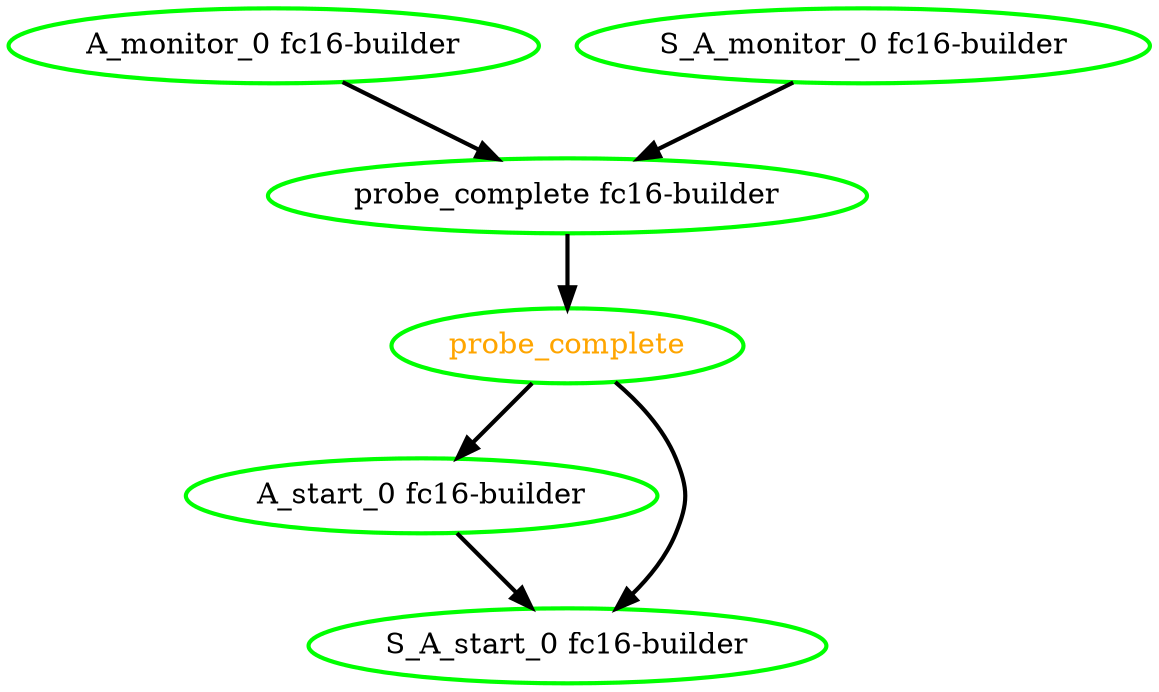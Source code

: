  digraph "g" {
"A_monitor_0 fc16-builder" -> "probe_complete fc16-builder" [ style = bold]
"A_monitor_0 fc16-builder" [ style=bold color="green" fontcolor="black"]
"A_start_0 fc16-builder" -> "S_A_start_0 fc16-builder" [ style = bold]
"A_start_0 fc16-builder" [ style=bold color="green" fontcolor="black"]
"S_A_monitor_0 fc16-builder" -> "probe_complete fc16-builder" [ style = bold]
"S_A_monitor_0 fc16-builder" [ style=bold color="green" fontcolor="black"]
"S_A_start_0 fc16-builder" [ style=bold color="green" fontcolor="black"]
"probe_complete fc16-builder" -> "probe_complete" [ style = bold]
"probe_complete fc16-builder" [ style=bold color="green" fontcolor="black"]
"probe_complete" -> "A_start_0 fc16-builder" [ style = bold]
"probe_complete" -> "S_A_start_0 fc16-builder" [ style = bold]
"probe_complete" [ style=bold color="green" fontcolor="orange"]
}
